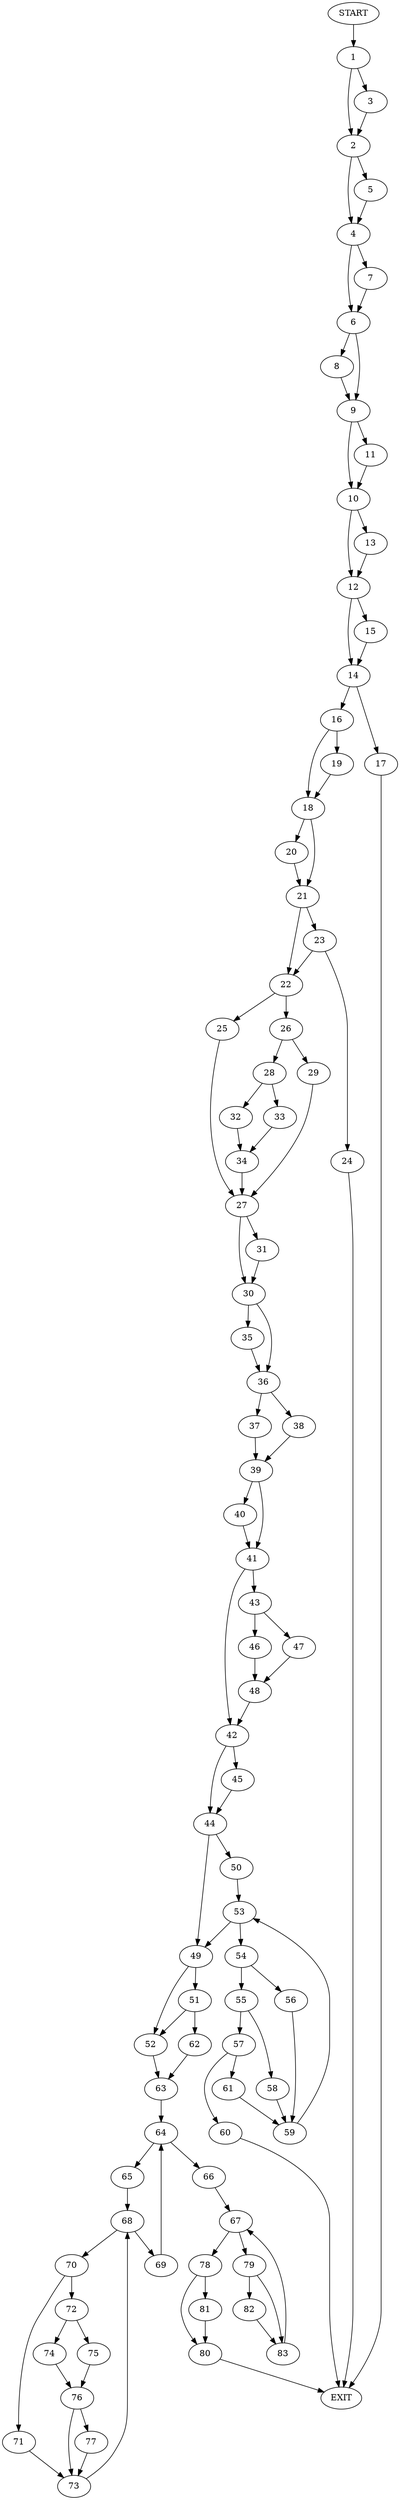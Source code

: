 digraph {
0 [label="START"]
84 [label="EXIT"]
0 -> 1
1 -> 2
1 -> 3
2 -> 4
2 -> 5
3 -> 2
4 -> 6
4 -> 7
5 -> 4
6 -> 8
6 -> 9
7 -> 6
9 -> 10
9 -> 11
8 -> 9
11 -> 10
10 -> 12
10 -> 13
12 -> 14
12 -> 15
13 -> 12
14 -> 16
14 -> 17
15 -> 14
17 -> 84
16 -> 18
16 -> 19
19 -> 18
18 -> 20
18 -> 21
21 -> 22
21 -> 23
20 -> 21
23 -> 24
23 -> 22
22 -> 25
22 -> 26
24 -> 84
25 -> 27
26 -> 28
26 -> 29
27 -> 30
27 -> 31
28 -> 32
28 -> 33
29 -> 27
33 -> 34
32 -> 34
34 -> 27
30 -> 35
30 -> 36
31 -> 30
35 -> 36
36 -> 37
36 -> 38
38 -> 39
37 -> 39
39 -> 40
39 -> 41
41 -> 42
41 -> 43
40 -> 41
42 -> 44
42 -> 45
43 -> 46
43 -> 47
46 -> 48
47 -> 48
48 -> 42
45 -> 44
44 -> 49
44 -> 50
49 -> 51
49 -> 52
50 -> 53
53 -> 54
53 -> 49
54 -> 55
54 -> 56
55 -> 57
55 -> 58
56 -> 59
59 -> 53
57 -> 60
57 -> 61
58 -> 59
61 -> 59
60 -> 84
51 -> 62
51 -> 52
52 -> 63
62 -> 63
63 -> 64
64 -> 65
64 -> 66
66 -> 67
65 -> 68
68 -> 69
68 -> 70
70 -> 71
70 -> 72
69 -> 64
71 -> 73
72 -> 74
72 -> 75
73 -> 68
74 -> 76
75 -> 76
76 -> 73
76 -> 77
77 -> 73
67 -> 78
67 -> 79
78 -> 80
78 -> 81
79 -> 82
79 -> 83
82 -> 83
83 -> 67
81 -> 80
80 -> 84
}

